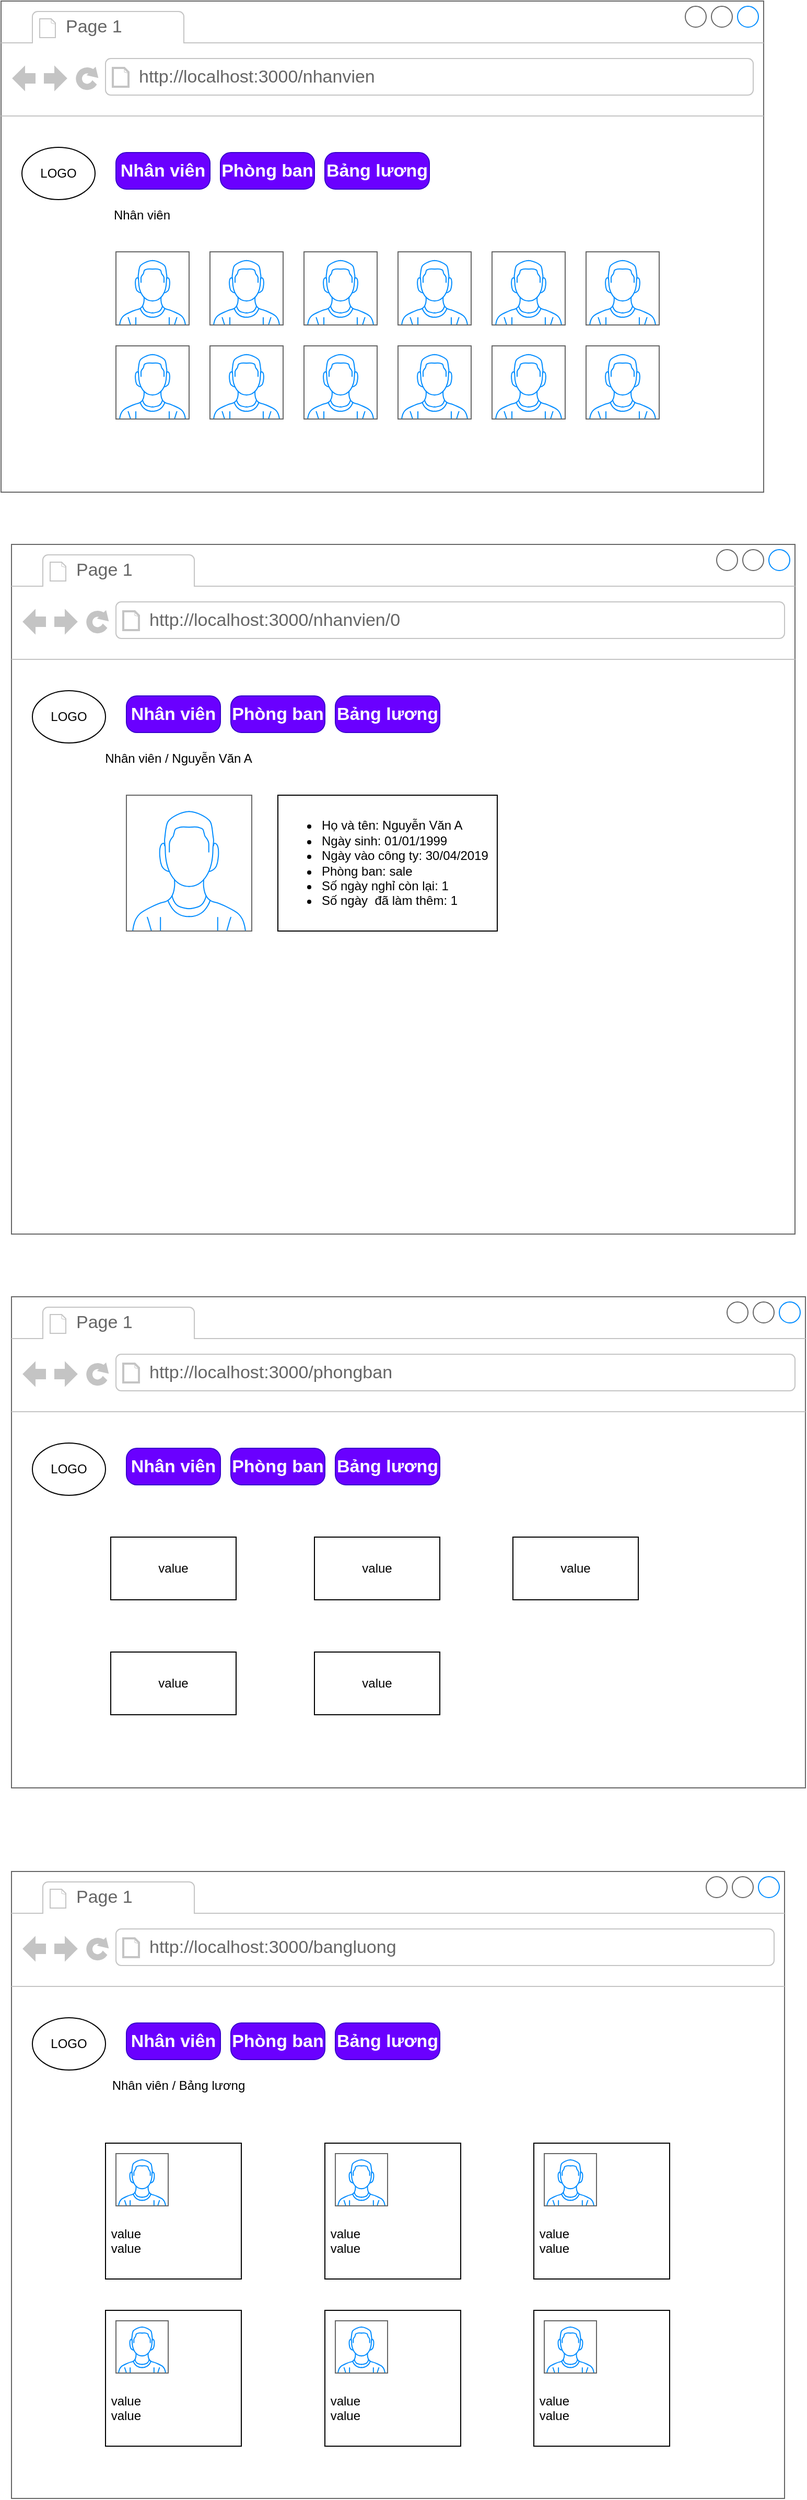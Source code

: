 <mxfile>
    <diagram id="webkzbb4wAJ_64y_ql-h" name="Page-1">
        <mxGraphModel dx="820" dy="478" grid="1" gridSize="10" guides="1" tooltips="1" connect="1" arrows="1" fold="1" page="1" pageScale="1" pageWidth="850" pageHeight="1100" math="0" shadow="0">
            <root>
                <mxCell id="0"/>
                <mxCell id="1" parent="0"/>
                <mxCell id="29" value="" style="strokeWidth=1;shadow=0;dashed=0;align=center;html=1;shape=mxgraph.mockup.containers.browserWindow;rSize=0;strokeColor=#666666;strokeColor2=#008cff;strokeColor3=#c4c4c4;mainText=,;recursiveResize=0;" parent="1" vertex="1">
                    <mxGeometry x="60" width="730" height="470" as="geometry"/>
                </mxCell>
                <mxCell id="30" value="Page 1" style="strokeWidth=1;shadow=0;dashed=0;align=center;html=1;shape=mxgraph.mockup.containers.anchor;fontSize=17;fontColor=#666666;align=left;" parent="29" vertex="1">
                    <mxGeometry x="60" y="12" width="110" height="26" as="geometry"/>
                </mxCell>
                <mxCell id="31" value="http://localhost:3000/nhanvien" style="strokeWidth=1;shadow=0;dashed=0;align=center;html=1;shape=mxgraph.mockup.containers.anchor;rSize=0;fontSize=17;fontColor=#666666;align=left;" parent="29" vertex="1">
                    <mxGeometry x="130" y="60" width="250" height="26" as="geometry"/>
                </mxCell>
                <mxCell id="32" value="LOGO" style="ellipse;whiteSpace=wrap;html=1;" parent="29" vertex="1">
                    <mxGeometry x="20" y="140" width="70" height="50" as="geometry"/>
                </mxCell>
                <mxCell id="33" value="Nhân viên" style="strokeWidth=1;shadow=0;dashed=0;align=center;html=1;shape=mxgraph.mockup.buttons.button;strokeColor=#3700CC;fontColor=#ffffff;mainText=;buttonStyle=round;fontSize=17;fontStyle=1;fillColor=#6a00ff;whiteSpace=wrap;" parent="29" vertex="1">
                    <mxGeometry x="110" y="145" width="90" height="35" as="geometry"/>
                </mxCell>
                <mxCell id="36" value="Nhân viên" style="rounded=0;whiteSpace=wrap;html=1;strokeColor=none;" parent="29" vertex="1">
                    <mxGeometry x="80" y="190" width="110" height="30" as="geometry"/>
                </mxCell>
                <mxCell id="37" value="" style="verticalLabelPosition=bottom;shadow=0;dashed=0;align=center;html=1;verticalAlign=top;strokeWidth=1;shape=mxgraph.mockup.containers.userMale;strokeColor=#666666;strokeColor2=#008cff;" parent="29" vertex="1">
                    <mxGeometry x="110" y="240" width="70" height="70" as="geometry"/>
                </mxCell>
                <mxCell id="39" value="" style="verticalLabelPosition=bottom;shadow=0;dashed=0;align=center;html=1;verticalAlign=top;strokeWidth=1;shape=mxgraph.mockup.containers.userMale;strokeColor=#666666;strokeColor2=#008cff;" parent="29" vertex="1">
                    <mxGeometry x="200" y="240" width="70" height="70" as="geometry"/>
                </mxCell>
                <mxCell id="40" value="" style="verticalLabelPosition=bottom;shadow=0;dashed=0;align=center;html=1;verticalAlign=top;strokeWidth=1;shape=mxgraph.mockup.containers.userMale;strokeColor=#666666;strokeColor2=#008cff;" parent="29" vertex="1">
                    <mxGeometry x="290" y="240" width="70" height="70" as="geometry"/>
                </mxCell>
                <mxCell id="41" value="" style="verticalLabelPosition=bottom;shadow=0;dashed=0;align=center;html=1;verticalAlign=top;strokeWidth=1;shape=mxgraph.mockup.containers.userMale;strokeColor=#666666;strokeColor2=#008cff;" parent="29" vertex="1">
                    <mxGeometry x="380" y="240" width="70" height="70" as="geometry"/>
                </mxCell>
                <mxCell id="42" value="" style="verticalLabelPosition=bottom;shadow=0;dashed=0;align=center;html=1;verticalAlign=top;strokeWidth=1;shape=mxgraph.mockup.containers.userMale;strokeColor=#666666;strokeColor2=#008cff;" parent="29" vertex="1">
                    <mxGeometry x="470" y="240" width="70" height="70" as="geometry"/>
                </mxCell>
                <mxCell id="43" value="" style="verticalLabelPosition=bottom;shadow=0;dashed=0;align=center;html=1;verticalAlign=top;strokeWidth=1;shape=mxgraph.mockup.containers.userMale;strokeColor=#666666;strokeColor2=#008cff;" parent="29" vertex="1">
                    <mxGeometry x="560" y="240" width="70" height="70" as="geometry"/>
                </mxCell>
                <mxCell id="44" value="" style="verticalLabelPosition=bottom;shadow=0;dashed=0;align=center;html=1;verticalAlign=top;strokeWidth=1;shape=mxgraph.mockup.containers.userMale;strokeColor=#666666;strokeColor2=#008cff;" parent="29" vertex="1">
                    <mxGeometry x="110" y="330" width="70" height="70" as="geometry"/>
                </mxCell>
                <mxCell id="45" value="" style="verticalLabelPosition=bottom;shadow=0;dashed=0;align=center;html=1;verticalAlign=top;strokeWidth=1;shape=mxgraph.mockup.containers.userMale;strokeColor=#666666;strokeColor2=#008cff;" parent="29" vertex="1">
                    <mxGeometry x="200" y="330" width="70" height="70" as="geometry"/>
                </mxCell>
                <mxCell id="46" value="" style="verticalLabelPosition=bottom;shadow=0;dashed=0;align=center;html=1;verticalAlign=top;strokeWidth=1;shape=mxgraph.mockup.containers.userMale;strokeColor=#666666;strokeColor2=#008cff;" parent="29" vertex="1">
                    <mxGeometry x="290" y="330" width="70" height="70" as="geometry"/>
                </mxCell>
                <mxCell id="47" value="" style="verticalLabelPosition=bottom;shadow=0;dashed=0;align=center;html=1;verticalAlign=top;strokeWidth=1;shape=mxgraph.mockup.containers.userMale;strokeColor=#666666;strokeColor2=#008cff;" parent="29" vertex="1">
                    <mxGeometry x="380" y="330" width="70" height="70" as="geometry"/>
                </mxCell>
                <mxCell id="48" value="" style="verticalLabelPosition=bottom;shadow=0;dashed=0;align=center;html=1;verticalAlign=top;strokeWidth=1;shape=mxgraph.mockup.containers.userMale;strokeColor=#666666;strokeColor2=#008cff;" parent="29" vertex="1">
                    <mxGeometry x="470" y="330" width="70" height="70" as="geometry"/>
                </mxCell>
                <mxCell id="49" value="" style="verticalLabelPosition=bottom;shadow=0;dashed=0;align=center;html=1;verticalAlign=top;strokeWidth=1;shape=mxgraph.mockup.containers.userMale;strokeColor=#666666;strokeColor2=#008cff;" parent="29" vertex="1">
                    <mxGeometry x="560" y="330" width="70" height="70" as="geometry"/>
                </mxCell>
                <mxCell id="50" value="Phòng ban" style="strokeWidth=1;shadow=0;dashed=0;align=center;html=1;shape=mxgraph.mockup.buttons.button;strokeColor=#3700CC;fontColor=#ffffff;mainText=;buttonStyle=round;fontSize=17;fontStyle=1;fillColor=#6a00ff;whiteSpace=wrap;" parent="29" vertex="1">
                    <mxGeometry x="210" y="145" width="90" height="35" as="geometry"/>
                </mxCell>
                <mxCell id="51" value="Bảng lương" style="strokeWidth=1;shadow=0;dashed=0;align=center;html=1;shape=mxgraph.mockup.buttons.button;strokeColor=#3700CC;fontColor=#ffffff;mainText=;buttonStyle=round;fontSize=17;fontStyle=1;fillColor=#6a00ff;whiteSpace=wrap;" parent="29" vertex="1">
                    <mxGeometry x="310" y="145" width="100" height="35" as="geometry"/>
                </mxCell>
                <mxCell id="52" value="" style="strokeWidth=1;shadow=0;dashed=0;align=center;html=1;shape=mxgraph.mockup.containers.browserWindow;rSize=0;strokeColor=#666666;strokeColor2=#008cff;strokeColor3=#c4c4c4;mainText=,;recursiveResize=0;" parent="1" vertex="1">
                    <mxGeometry x="70" y="520" width="750" height="660" as="geometry"/>
                </mxCell>
                <mxCell id="53" value="Page 1" style="strokeWidth=1;shadow=0;dashed=0;align=center;html=1;shape=mxgraph.mockup.containers.anchor;fontSize=17;fontColor=#666666;align=left;" parent="52" vertex="1">
                    <mxGeometry x="60" y="12" width="110" height="26" as="geometry"/>
                </mxCell>
                <mxCell id="54" value="http://localhost:3000/nhanvien/0" style="strokeWidth=1;shadow=0;dashed=0;align=center;html=1;shape=mxgraph.mockup.containers.anchor;rSize=0;fontSize=17;fontColor=#666666;align=left;" parent="52" vertex="1">
                    <mxGeometry x="130" y="60" width="250" height="26" as="geometry"/>
                </mxCell>
                <mxCell id="55" value="LOGO" style="ellipse;whiteSpace=wrap;html=1;" parent="52" vertex="1">
                    <mxGeometry x="20" y="140" width="70" height="50" as="geometry"/>
                </mxCell>
                <mxCell id="56" value="Nhân viên" style="strokeWidth=1;shadow=0;dashed=0;align=center;html=1;shape=mxgraph.mockup.buttons.button;strokeColor=#3700CC;fontColor=#ffffff;mainText=;buttonStyle=round;fontSize=17;fontStyle=1;fillColor=#6a00ff;whiteSpace=wrap;" parent="52" vertex="1">
                    <mxGeometry x="110" y="145" width="90" height="35" as="geometry"/>
                </mxCell>
                <mxCell id="57" value="Nhân viên / Nguyễn Văn A" style="rounded=0;whiteSpace=wrap;html=1;strokeColor=none;" parent="52" vertex="1">
                    <mxGeometry x="80" y="190" width="160" height="30" as="geometry"/>
                </mxCell>
                <mxCell id="58" value="" style="verticalLabelPosition=bottom;shadow=0;dashed=0;align=center;html=1;verticalAlign=top;strokeWidth=1;shape=mxgraph.mockup.containers.userMale;strokeColor=#666666;strokeColor2=#008cff;" parent="52" vertex="1">
                    <mxGeometry x="110" y="240" width="120" height="130" as="geometry"/>
                </mxCell>
                <mxCell id="70" value="Phòng ban" style="strokeWidth=1;shadow=0;dashed=0;align=center;html=1;shape=mxgraph.mockup.buttons.button;strokeColor=#3700CC;fontColor=#ffffff;mainText=;buttonStyle=round;fontSize=17;fontStyle=1;fillColor=#6a00ff;whiteSpace=wrap;" parent="52" vertex="1">
                    <mxGeometry x="210" y="145" width="90" height="35" as="geometry"/>
                </mxCell>
                <mxCell id="71" value="Bảng lương" style="strokeWidth=1;shadow=0;dashed=0;align=center;html=1;shape=mxgraph.mockup.buttons.button;strokeColor=#3700CC;fontColor=#ffffff;mainText=;buttonStyle=round;fontSize=17;fontStyle=1;fillColor=#6a00ff;whiteSpace=wrap;" parent="52" vertex="1">
                    <mxGeometry x="310" y="145" width="100" height="35" as="geometry"/>
                </mxCell>
                <mxCell id="72" value="&lt;ul&gt;&lt;li&gt;Họ và tên: Nguyễn Văn A&lt;/li&gt;&lt;li&gt;Ngày sinh: 01/01/1999&lt;/li&gt;&lt;li&gt;Ngày vào công ty: 30/04/2019&lt;/li&gt;&lt;li&gt;Phòng ban: sale&lt;/li&gt;&lt;li&gt;Số ngày nghỉ còn lại: 1&lt;/li&gt;&lt;li&gt;Số ngày&amp;nbsp; đã làm thêm: 1&lt;/li&gt;&lt;/ul&gt;" style="rounded=0;whiteSpace=wrap;html=1;align=left;" parent="52" vertex="1">
                    <mxGeometry x="255" y="240" width="210" height="130" as="geometry"/>
                </mxCell>
                <mxCell id="73" value="" style="strokeWidth=1;shadow=0;dashed=0;align=center;html=1;shape=mxgraph.mockup.containers.browserWindow;rSize=0;strokeColor=#666666;strokeColor2=#008cff;strokeColor3=#c4c4c4;mainText=,;recursiveResize=0;" vertex="1" parent="1">
                    <mxGeometry x="70" y="1240" width="760" height="470" as="geometry"/>
                </mxCell>
                <mxCell id="74" value="Page 1" style="strokeWidth=1;shadow=0;dashed=0;align=center;html=1;shape=mxgraph.mockup.containers.anchor;fontSize=17;fontColor=#666666;align=left;" vertex="1" parent="73">
                    <mxGeometry x="60" y="12" width="110" height="26" as="geometry"/>
                </mxCell>
                <mxCell id="75" value="http://localhost:3000/phongban" style="strokeWidth=1;shadow=0;dashed=0;align=center;html=1;shape=mxgraph.mockup.containers.anchor;rSize=0;fontSize=17;fontColor=#666666;align=left;" vertex="1" parent="73">
                    <mxGeometry x="130" y="60" width="250" height="26" as="geometry"/>
                </mxCell>
                <mxCell id="76" value="LOGO" style="ellipse;whiteSpace=wrap;html=1;" vertex="1" parent="73">
                    <mxGeometry x="20" y="140" width="70" height="50" as="geometry"/>
                </mxCell>
                <mxCell id="77" value="Nhân viên" style="strokeWidth=1;shadow=0;dashed=0;align=center;html=1;shape=mxgraph.mockup.buttons.button;strokeColor=#3700CC;fontColor=#ffffff;mainText=;buttonStyle=round;fontSize=17;fontStyle=1;fillColor=#6a00ff;whiteSpace=wrap;" vertex="1" parent="73">
                    <mxGeometry x="110" y="145" width="90" height="35" as="geometry"/>
                </mxCell>
                <mxCell id="80" value="Phòng ban" style="strokeWidth=1;shadow=0;dashed=0;align=center;html=1;shape=mxgraph.mockup.buttons.button;strokeColor=#3700CC;fontColor=#ffffff;mainText=;buttonStyle=round;fontSize=17;fontStyle=1;fillColor=#6a00ff;whiteSpace=wrap;" vertex="1" parent="73">
                    <mxGeometry x="210" y="145" width="90" height="35" as="geometry"/>
                </mxCell>
                <mxCell id="81" value="Bảng lương" style="strokeWidth=1;shadow=0;dashed=0;align=center;html=1;shape=mxgraph.mockup.buttons.button;strokeColor=#3700CC;fontColor=#ffffff;mainText=;buttonStyle=round;fontSize=17;fontStyle=1;fillColor=#6a00ff;whiteSpace=wrap;" vertex="1" parent="73">
                    <mxGeometry x="310" y="145" width="100" height="35" as="geometry"/>
                </mxCell>
                <mxCell id="83" value="value" style="rounded=0;whiteSpace=wrap;html=1;" vertex="1" parent="73">
                    <mxGeometry x="95" y="230" width="120" height="60" as="geometry"/>
                </mxCell>
                <mxCell id="84" value="value" style="rounded=0;whiteSpace=wrap;html=1;" vertex="1" parent="73">
                    <mxGeometry x="290" y="230" width="120" height="60" as="geometry"/>
                </mxCell>
                <mxCell id="85" value="value" style="rounded=0;whiteSpace=wrap;html=1;" vertex="1" parent="73">
                    <mxGeometry x="480" y="230" width="120" height="60" as="geometry"/>
                </mxCell>
                <mxCell id="86" value="value" style="rounded=0;whiteSpace=wrap;html=1;" vertex="1" parent="73">
                    <mxGeometry x="95" y="340" width="120" height="60" as="geometry"/>
                </mxCell>
                <mxCell id="87" value="value" style="rounded=0;whiteSpace=wrap;html=1;" vertex="1" parent="73">
                    <mxGeometry x="290" y="340" width="120" height="60" as="geometry"/>
                </mxCell>
                <mxCell id="88" value="" style="strokeWidth=1;shadow=0;dashed=0;align=center;html=1;shape=mxgraph.mockup.containers.browserWindow;rSize=0;strokeColor=#666666;strokeColor2=#008cff;strokeColor3=#c4c4c4;mainText=,;recursiveResize=0;" vertex="1" parent="1">
                    <mxGeometry x="70" y="1790" width="740" height="600" as="geometry"/>
                </mxCell>
                <mxCell id="89" value="Page 1" style="strokeWidth=1;shadow=0;dashed=0;align=center;html=1;shape=mxgraph.mockup.containers.anchor;fontSize=17;fontColor=#666666;align=left;" vertex="1" parent="88">
                    <mxGeometry x="60" y="12" width="110" height="26" as="geometry"/>
                </mxCell>
                <mxCell id="90" value="http://localhost:3000/bangluong" style="strokeWidth=1;shadow=0;dashed=0;align=center;html=1;shape=mxgraph.mockup.containers.anchor;rSize=0;fontSize=17;fontColor=#666666;align=left;" vertex="1" parent="88">
                    <mxGeometry x="130" y="60" width="250" height="26" as="geometry"/>
                </mxCell>
                <mxCell id="91" value="LOGO" style="ellipse;whiteSpace=wrap;html=1;" vertex="1" parent="88">
                    <mxGeometry x="20" y="140" width="70" height="50" as="geometry"/>
                </mxCell>
                <mxCell id="92" value="Nhân viên" style="strokeWidth=1;shadow=0;dashed=0;align=center;html=1;shape=mxgraph.mockup.buttons.button;strokeColor=#3700CC;fontColor=#ffffff;mainText=;buttonStyle=round;fontSize=17;fontStyle=1;fillColor=#6a00ff;whiteSpace=wrap;" vertex="1" parent="88">
                    <mxGeometry x="110" y="145" width="90" height="35" as="geometry"/>
                </mxCell>
                <mxCell id="93" value="Nhân viên / Bảng lương" style="rounded=0;whiteSpace=wrap;html=1;strokeColor=none;" vertex="1" parent="88">
                    <mxGeometry x="80" y="190" width="160" height="30" as="geometry"/>
                </mxCell>
                <mxCell id="95" value="Phòng ban" style="strokeWidth=1;shadow=0;dashed=0;align=center;html=1;shape=mxgraph.mockup.buttons.button;strokeColor=#3700CC;fontColor=#ffffff;mainText=;buttonStyle=round;fontSize=17;fontStyle=1;fillColor=#6a00ff;whiteSpace=wrap;" vertex="1" parent="88">
                    <mxGeometry x="210" y="145" width="90" height="35" as="geometry"/>
                </mxCell>
                <mxCell id="96" value="Bảng lương" style="strokeWidth=1;shadow=0;dashed=0;align=center;html=1;shape=mxgraph.mockup.buttons.button;strokeColor=#3700CC;fontColor=#ffffff;mainText=;buttonStyle=round;fontSize=17;fontStyle=1;fillColor=#6a00ff;whiteSpace=wrap;" vertex="1" parent="88">
                    <mxGeometry x="310" y="145" width="100" height="35" as="geometry"/>
                </mxCell>
                <mxCell id="98" value="&amp;nbsp;&lt;br&gt;&lt;br&gt;&amp;nbsp;&lt;br&gt;&lt;br&gt;&amp;nbsp;value&lt;br&gt;&amp;nbsp;value" style="whiteSpace=wrap;html=1;aspect=fixed;align=left;" vertex="1" parent="88">
                    <mxGeometry x="90" y="260" width="130" height="130" as="geometry"/>
                </mxCell>
                <mxCell id="99" value="" style="verticalLabelPosition=bottom;shadow=0;dashed=0;align=center;html=1;verticalAlign=top;strokeWidth=1;shape=mxgraph.mockup.containers.userMale;strokeColor=#666666;strokeColor2=#008cff;" vertex="1" parent="88">
                    <mxGeometry x="100" y="270" width="50" height="50" as="geometry"/>
                </mxCell>
                <mxCell id="100" value="&amp;nbsp;&lt;br&gt;&lt;br&gt;&amp;nbsp;&lt;br&gt;&lt;br&gt;&amp;nbsp;value&lt;br&gt;&amp;nbsp;value" style="whiteSpace=wrap;html=1;aspect=fixed;align=left;" vertex="1" parent="88">
                    <mxGeometry x="300" y="260" width="130" height="130" as="geometry"/>
                </mxCell>
                <mxCell id="101" value="&amp;nbsp;&lt;br&gt;&lt;br&gt;&amp;nbsp;&lt;br&gt;&lt;br&gt;&amp;nbsp;value&lt;br&gt;&amp;nbsp;value" style="whiteSpace=wrap;html=1;aspect=fixed;align=left;" vertex="1" parent="88">
                    <mxGeometry x="500" y="260" width="130" height="130" as="geometry"/>
                </mxCell>
                <mxCell id="102" value="&amp;nbsp;&lt;br&gt;&lt;br&gt;&amp;nbsp;&lt;br&gt;&lt;br&gt;&amp;nbsp;value&lt;br&gt;&amp;nbsp;value" style="whiteSpace=wrap;html=1;aspect=fixed;align=left;" vertex="1" parent="88">
                    <mxGeometry x="90" y="420" width="130" height="130" as="geometry"/>
                </mxCell>
                <mxCell id="103" value="&amp;nbsp;&lt;br&gt;&lt;br&gt;&amp;nbsp;&lt;br&gt;&lt;br&gt;&amp;nbsp;value&lt;br&gt;&amp;nbsp;value" style="whiteSpace=wrap;html=1;aspect=fixed;align=left;" vertex="1" parent="88">
                    <mxGeometry x="300" y="420" width="130" height="130" as="geometry"/>
                </mxCell>
                <mxCell id="104" value="&amp;nbsp;&lt;br&gt;&lt;br&gt;&amp;nbsp;&lt;br&gt;&lt;br&gt;&amp;nbsp;value&lt;br&gt;&amp;nbsp;value" style="whiteSpace=wrap;html=1;aspect=fixed;align=left;" vertex="1" parent="88">
                    <mxGeometry x="500" y="420" width="130" height="130" as="geometry"/>
                </mxCell>
                <mxCell id="105" value="" style="verticalLabelPosition=bottom;shadow=0;dashed=0;align=center;html=1;verticalAlign=top;strokeWidth=1;shape=mxgraph.mockup.containers.userMale;strokeColor=#666666;strokeColor2=#008cff;" vertex="1" parent="88">
                    <mxGeometry x="310" y="270" width="50" height="50" as="geometry"/>
                </mxCell>
                <mxCell id="106" value="" style="verticalLabelPosition=bottom;shadow=0;dashed=0;align=center;html=1;verticalAlign=top;strokeWidth=1;shape=mxgraph.mockup.containers.userMale;strokeColor=#666666;strokeColor2=#008cff;" vertex="1" parent="88">
                    <mxGeometry x="510" y="270" width="50" height="50" as="geometry"/>
                </mxCell>
                <mxCell id="107" value="" style="verticalLabelPosition=bottom;shadow=0;dashed=0;align=center;html=1;verticalAlign=top;strokeWidth=1;shape=mxgraph.mockup.containers.userMale;strokeColor=#666666;strokeColor2=#008cff;" vertex="1" parent="88">
                    <mxGeometry x="100" y="430" width="50" height="50" as="geometry"/>
                </mxCell>
                <mxCell id="108" value="" style="verticalLabelPosition=bottom;shadow=0;dashed=0;align=center;html=1;verticalAlign=top;strokeWidth=1;shape=mxgraph.mockup.containers.userMale;strokeColor=#666666;strokeColor2=#008cff;" vertex="1" parent="88">
                    <mxGeometry x="310" y="430" width="50" height="50" as="geometry"/>
                </mxCell>
                <mxCell id="109" value="" style="verticalLabelPosition=bottom;shadow=0;dashed=0;align=center;html=1;verticalAlign=top;strokeWidth=1;shape=mxgraph.mockup.containers.userMale;strokeColor=#666666;strokeColor2=#008cff;" vertex="1" parent="88">
                    <mxGeometry x="510" y="430" width="50" height="50" as="geometry"/>
                </mxCell>
            </root>
        </mxGraphModel>
    </diagram>
</mxfile>